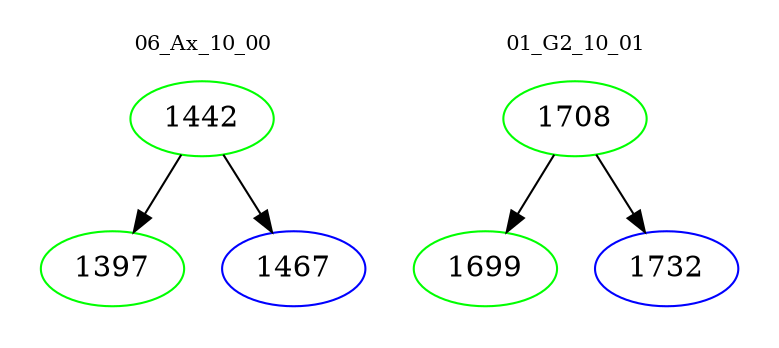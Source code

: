 digraph{
subgraph cluster_0 {
color = white
label = "06_Ax_10_00";
fontsize=10;
T0_1442 [label="1442", color="green"]
T0_1442 -> T0_1397 [color="black"]
T0_1397 [label="1397", color="green"]
T0_1442 -> T0_1467 [color="black"]
T0_1467 [label="1467", color="blue"]
}
subgraph cluster_1 {
color = white
label = "01_G2_10_01";
fontsize=10;
T1_1708 [label="1708", color="green"]
T1_1708 -> T1_1699 [color="black"]
T1_1699 [label="1699", color="green"]
T1_1708 -> T1_1732 [color="black"]
T1_1732 [label="1732", color="blue"]
}
}
